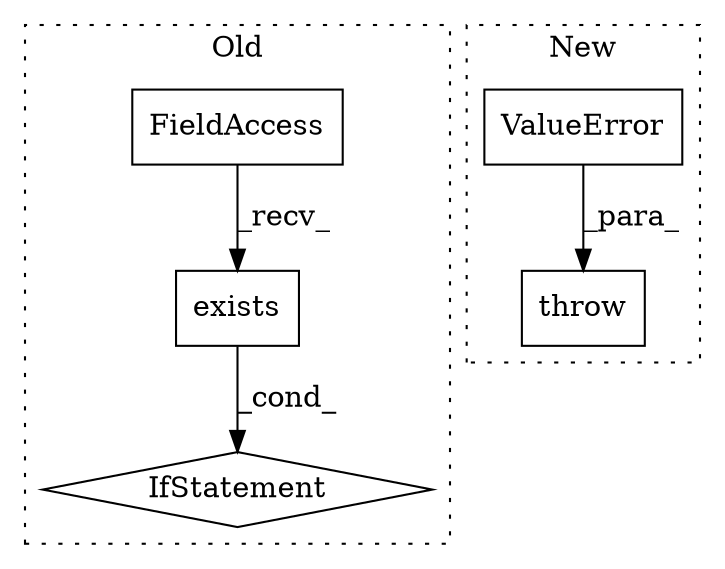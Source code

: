 digraph G {
subgraph cluster0 {
1 [label="exists" a="32" s="1729,1763" l="7,1" shape="box"];
3 [label="FieldAccess" a="22" s="1721" l="7" shape="box"];
4 [label="IfStatement" a="25" s="1716,1764" l="4,2" shape="diamond"];
label = "Old";
style="dotted";
}
subgraph cluster1 {
2 [label="ValueError" a="32" s="1720" l="12" shape="box"];
5 [label="throw" a="53" s="1714" l="6" shape="box"];
label = "New";
style="dotted";
}
1 -> 4 [label="_cond_"];
2 -> 5 [label="_para_"];
3 -> 1 [label="_recv_"];
}